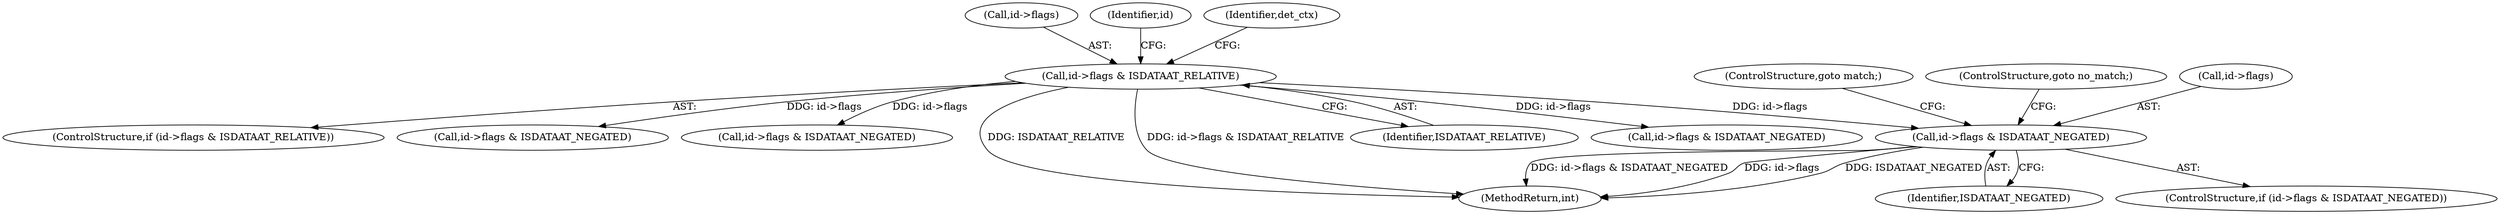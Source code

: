 digraph "0_suricata_47afc577ff763150f9b47f10331f5ef9eb847a57@pointer" {
"1000905" [label="(Call,id->flags & ISDATAAT_NEGATED)"];
"1000887" [label="(Call,id->flags & ISDATAAT_RELATIVE)"];
"1000891" [label="(Identifier,ISDATAAT_RELATIVE)"];
"1000887" [label="(Call,id->flags & ISDATAAT_RELATIVE)"];
"1000910" [label="(ControlStructure,goto match;)"];
"1000911" [label="(ControlStructure,goto no_match;)"];
"1000905" [label="(Call,id->flags & ISDATAAT_NEGATED)"];
"1000936" [label="(Call,id->flags & ISDATAAT_NEGATED)"];
"1000888" [label="(Call,id->flags)"];
"1000904" [label="(ControlStructure,if (id->flags & ISDATAAT_NEGATED))"];
"1000906" [label="(Call,id->flags)"];
"1000929" [label="(Identifier,id)"];
"1000886" [label="(ControlStructure,if (id->flags & ISDATAAT_RELATIVE))"];
"1000897" [label="(Identifier,det_ctx)"];
"1000909" [label="(Identifier,ISDATAAT_NEGATED)"];
"1000952" [label="(Call,id->flags & ISDATAAT_NEGATED)"];
"1000917" [label="(Call,id->flags & ISDATAAT_NEGATED)"];
"1001577" [label="(MethodReturn,int)"];
"1000905" -> "1000904"  [label="AST: "];
"1000905" -> "1000909"  [label="CFG: "];
"1000906" -> "1000905"  [label="AST: "];
"1000909" -> "1000905"  [label="AST: "];
"1000910" -> "1000905"  [label="CFG: "];
"1000911" -> "1000905"  [label="CFG: "];
"1000905" -> "1001577"  [label="DDG: id->flags & ISDATAAT_NEGATED"];
"1000905" -> "1001577"  [label="DDG: id->flags"];
"1000905" -> "1001577"  [label="DDG: ISDATAAT_NEGATED"];
"1000887" -> "1000905"  [label="DDG: id->flags"];
"1000887" -> "1000886"  [label="AST: "];
"1000887" -> "1000891"  [label="CFG: "];
"1000888" -> "1000887"  [label="AST: "];
"1000891" -> "1000887"  [label="AST: "];
"1000897" -> "1000887"  [label="CFG: "];
"1000929" -> "1000887"  [label="CFG: "];
"1000887" -> "1001577"  [label="DDG: ISDATAAT_RELATIVE"];
"1000887" -> "1001577"  [label="DDG: id->flags & ISDATAAT_RELATIVE"];
"1000887" -> "1000917"  [label="DDG: id->flags"];
"1000887" -> "1000936"  [label="DDG: id->flags"];
"1000887" -> "1000952"  [label="DDG: id->flags"];
}
